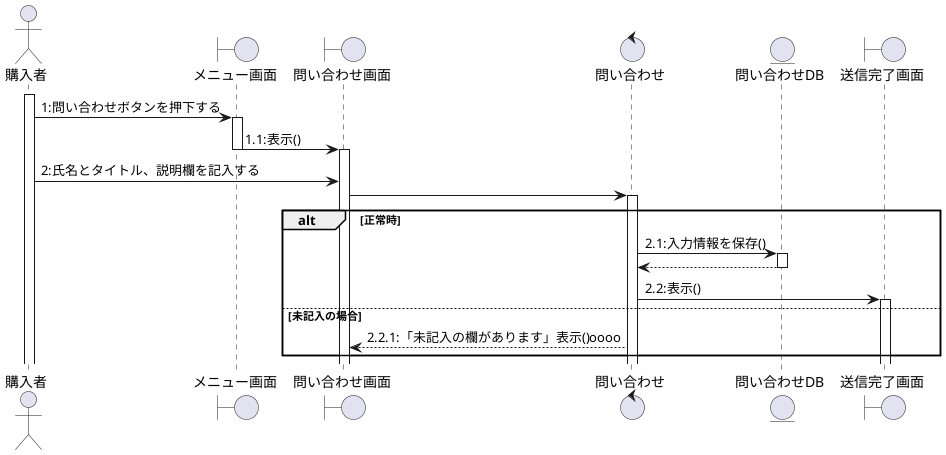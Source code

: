 @startuml


actor 購入者
boundary メニュー画面
boundary 問い合わせ画面
control 問い合わせ
entity 問い合わせDB
boundary 送信完了画面

activate 購入者
購入者 -> メニュー画面:1:問い合わせボタンを押下する
activate メニュー画面
メニュー画面 -> 問い合わせ画面:1.1:表示()
deactivate メニュー画面
activate 問い合わせ画面
購入者 -> 問い合わせ画面:2:氏名とタイトル、説明欄を記入する
問い合わせ画面 -> 問い合わせ :
activate 問い合わせ

alt 正常時
    問い合わせ -> 問い合わせDB :2.1:入力情報を保存()
    activate 問い合わせDB
    問い合わせDB --> 問い合わせ:
    deactivate 問い合わせDB
    問い合わせ -> 送信完了画面:2.2:表示()
    activate 送信完了画面
else 未記入の場合
    問い合わせ --> 問い合わせ画面:2.2.1:「未記入の欄があります」表示()oooo
end
@endum